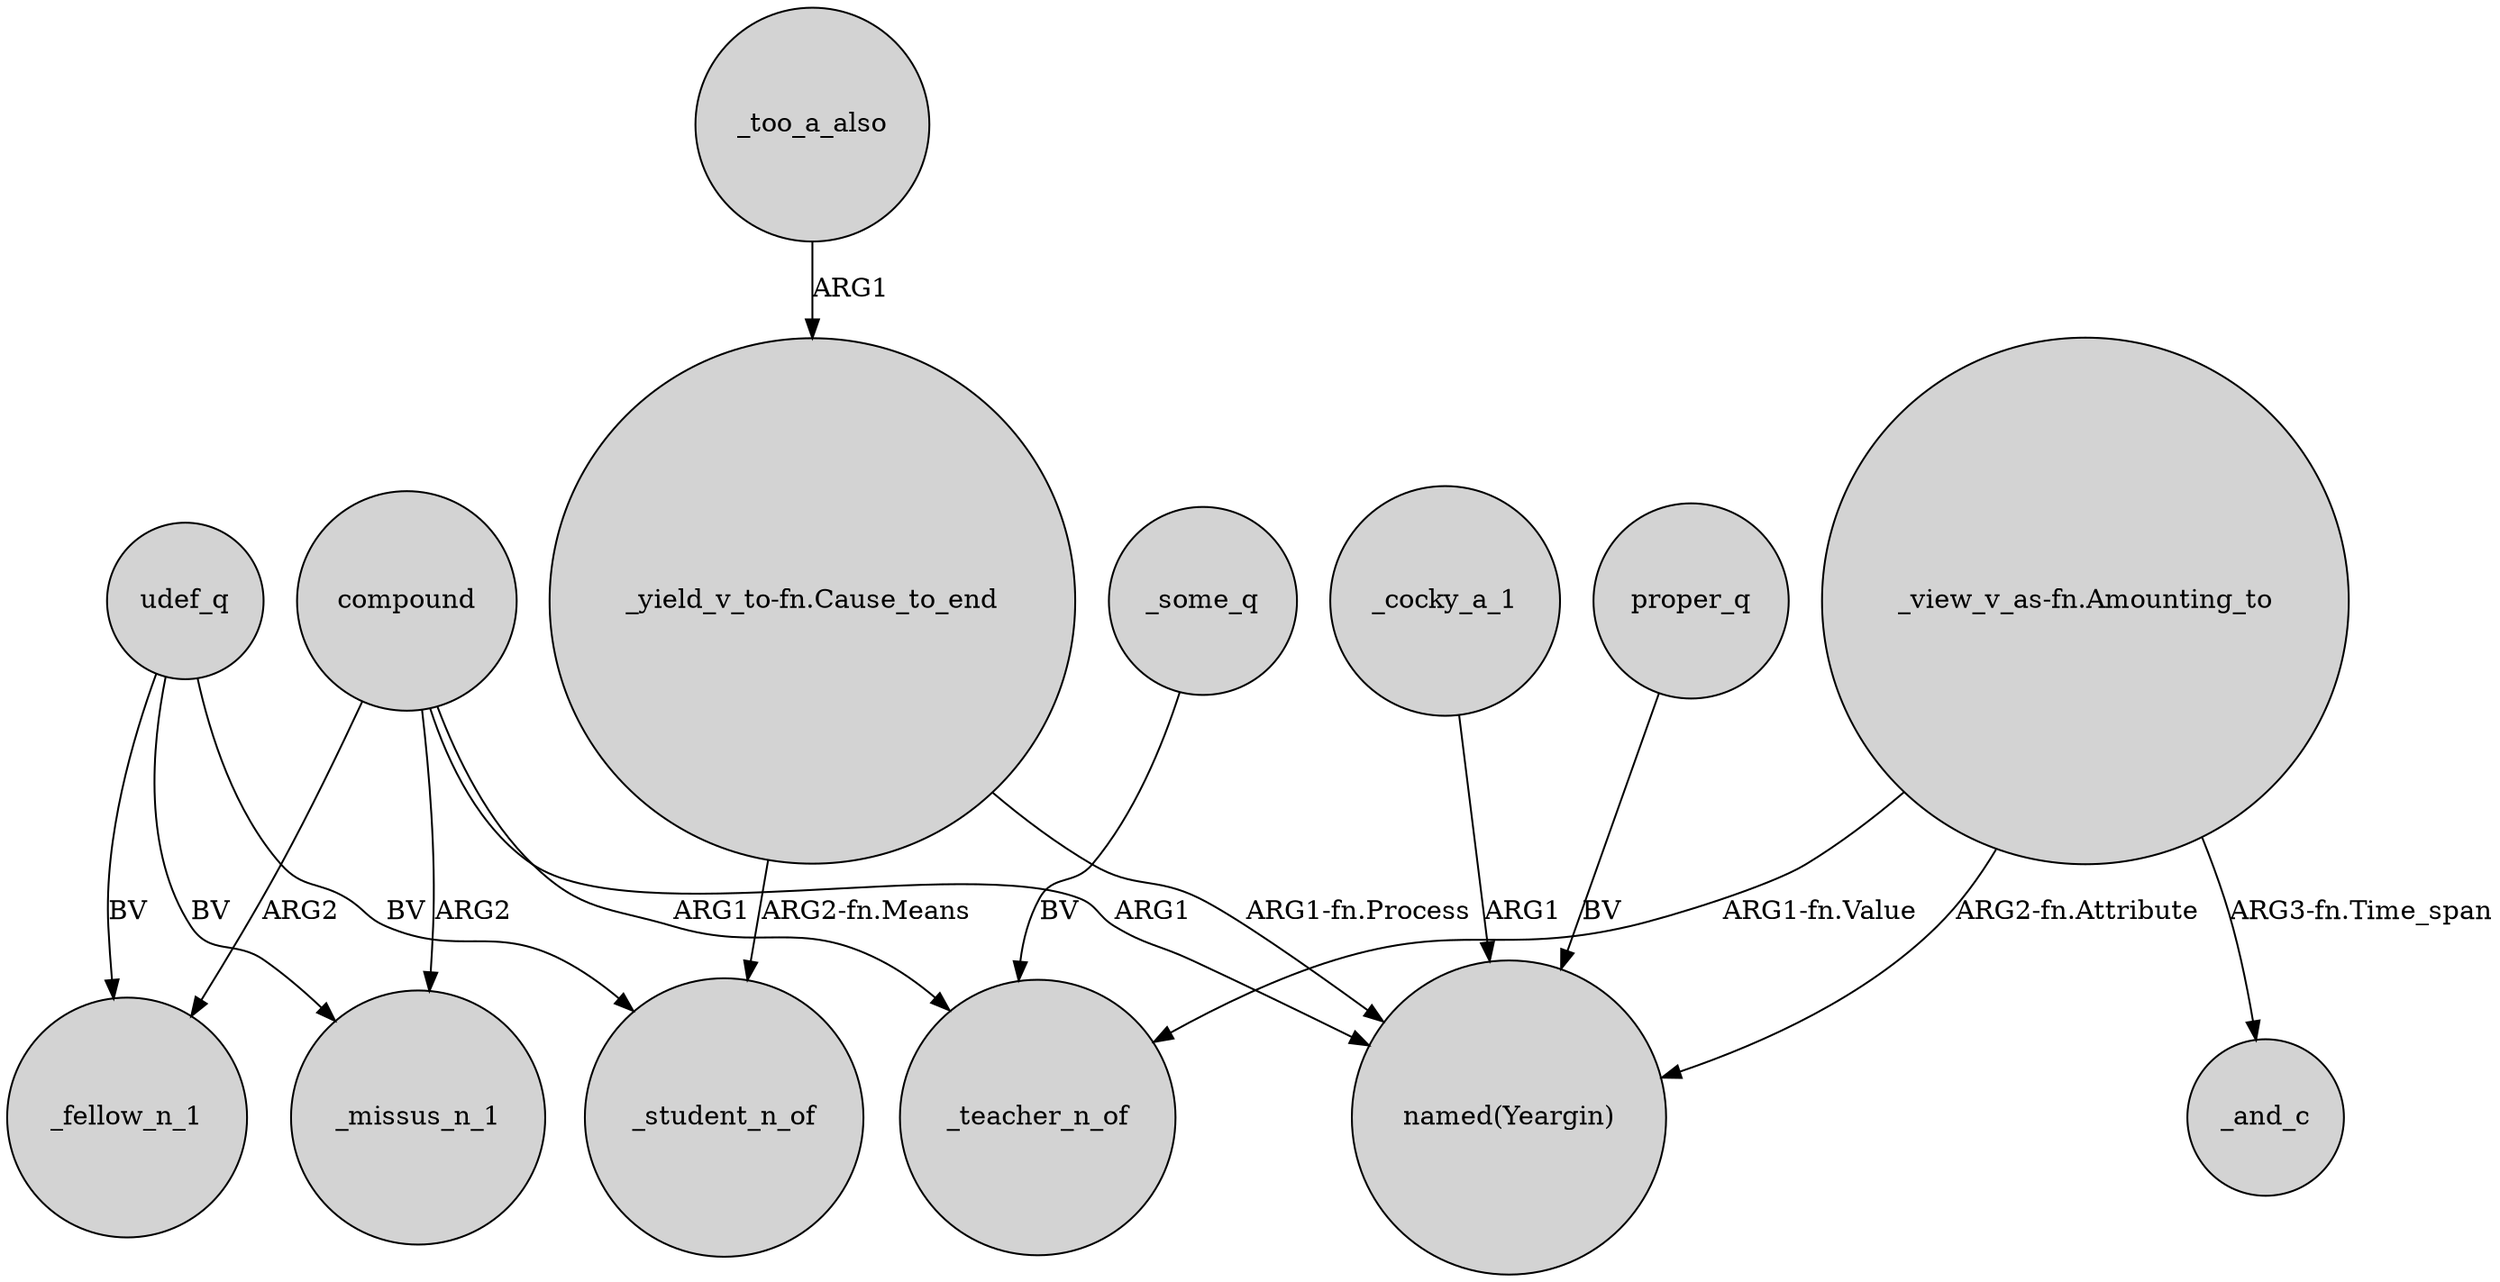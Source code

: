 digraph {
	node [shape=circle style=filled]
	udef_q -> _missus_n_1 [label=BV]
	udef_q -> _fellow_n_1 [label=BV]
	"_view_v_as-fn.Amounting_to" -> "named(Yeargin)" [label="ARG2-fn.Attribute"]
	compound -> _teacher_n_of [label=ARG1]
	udef_q -> _student_n_of [label=BV]
	compound -> _fellow_n_1 [label=ARG2]
	proper_q -> "named(Yeargin)" [label=BV]
	_too_a_also -> "_yield_v_to-fn.Cause_to_end" [label=ARG1]
	"_view_v_as-fn.Amounting_to" -> _and_c [label="ARG3-fn.Time_span"]
	"_view_v_as-fn.Amounting_to" -> _teacher_n_of [label="ARG1-fn.Value"]
	compound -> "named(Yeargin)" [label=ARG1]
	"_yield_v_to-fn.Cause_to_end" -> "named(Yeargin)" [label="ARG1-fn.Process"]
	_cocky_a_1 -> "named(Yeargin)" [label=ARG1]
	"_yield_v_to-fn.Cause_to_end" -> _student_n_of [label="ARG2-fn.Means"]
	compound -> _missus_n_1 [label=ARG2]
	_some_q -> _teacher_n_of [label=BV]
}
